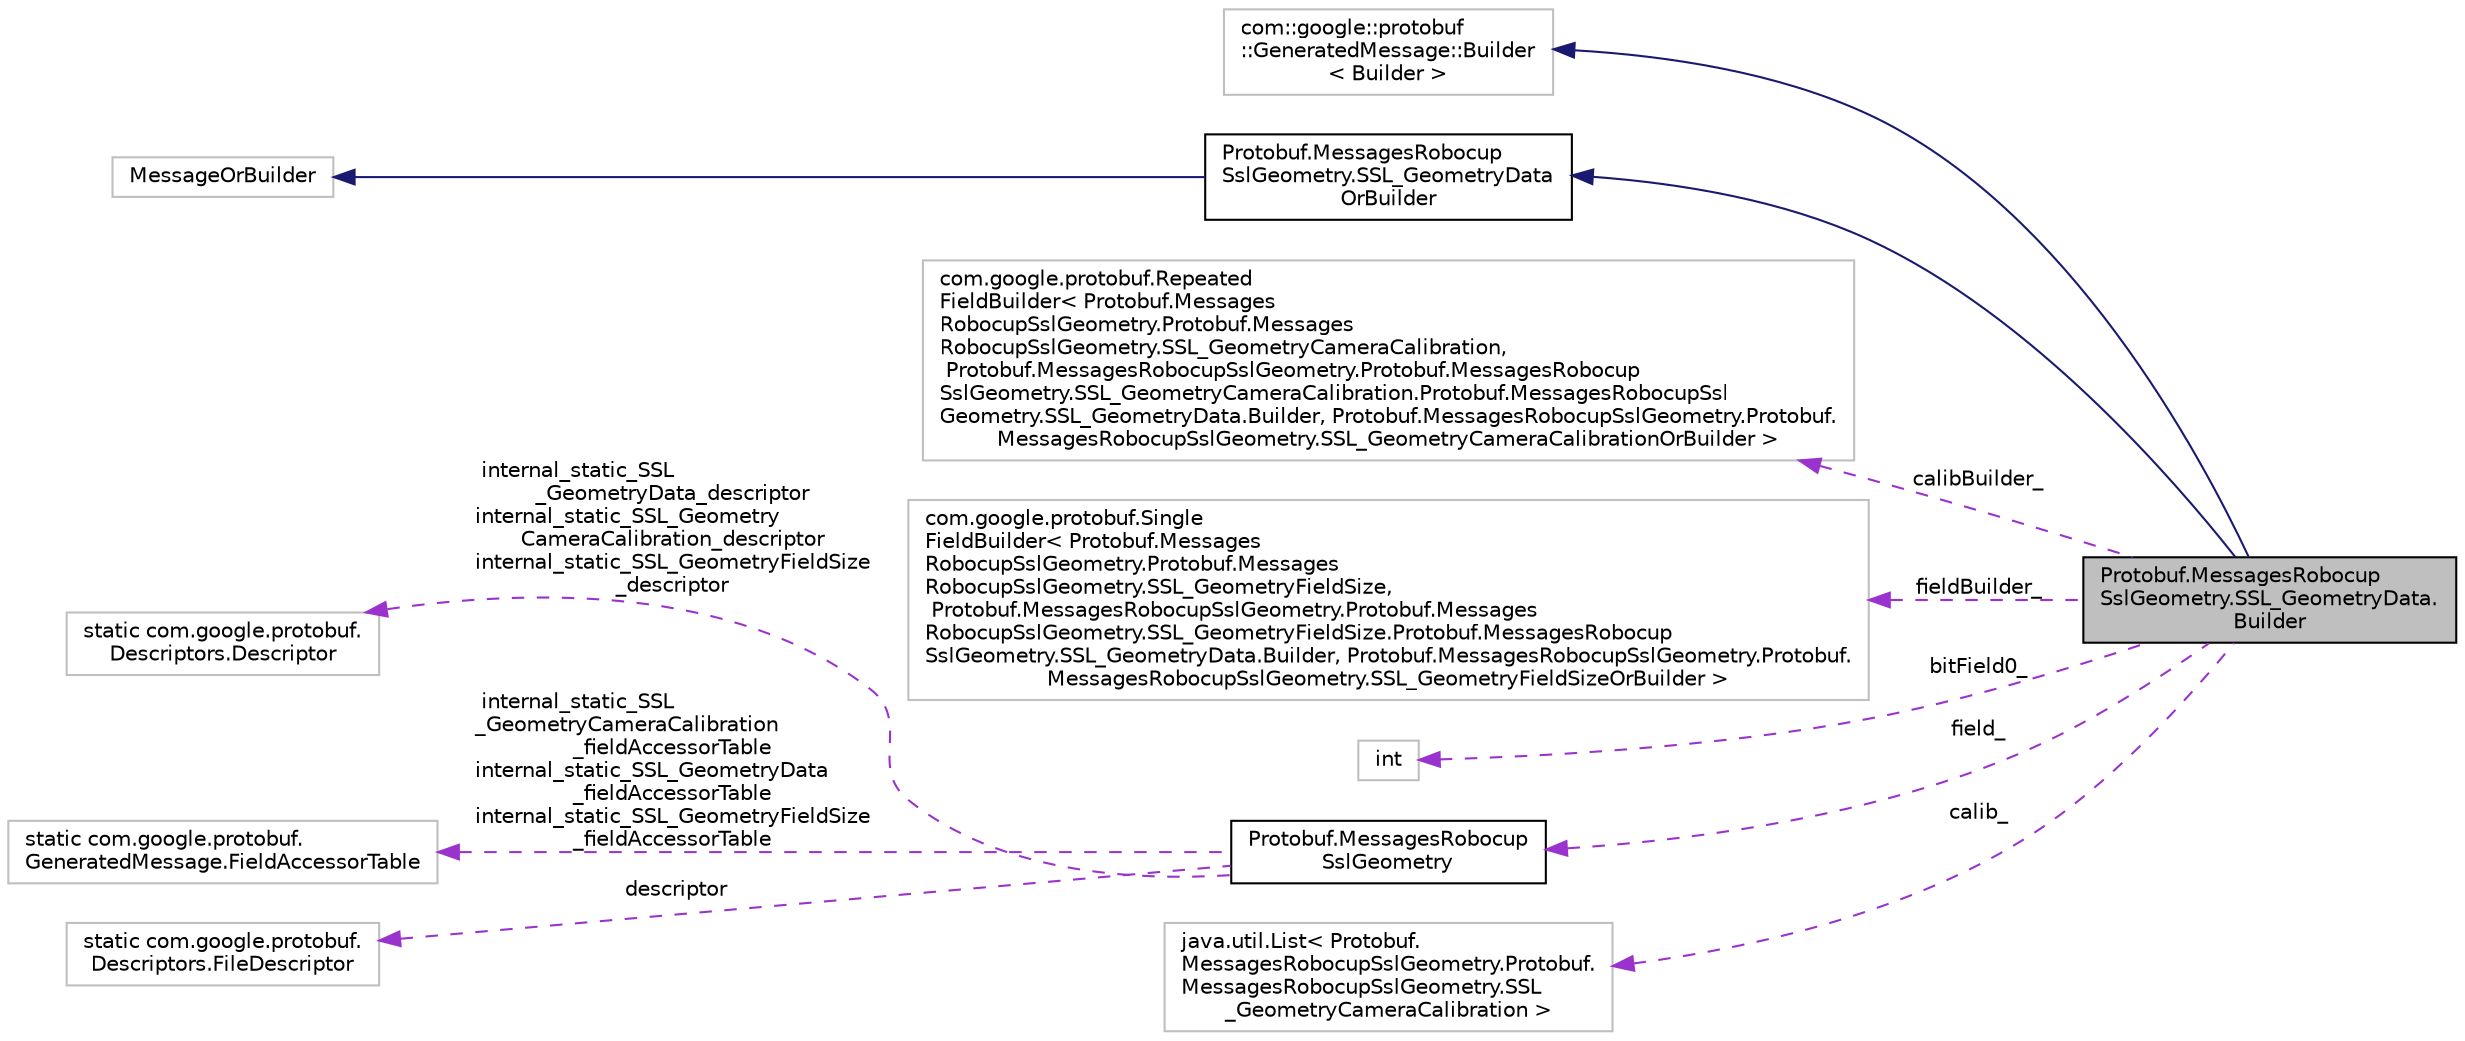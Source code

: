 digraph "Protobuf.MessagesRobocupSslGeometry.SSL_GeometryData.Builder"
{
 // INTERACTIVE_SVG=YES
  edge [fontname="Helvetica",fontsize="10",labelfontname="Helvetica",labelfontsize="10"];
  node [fontname="Helvetica",fontsize="10",shape=record];
  rankdir="LR";
  Node1 [label="Protobuf.MessagesRobocup\lSslGeometry.SSL_GeometryData.\lBuilder",height=0.2,width=0.4,color="black", fillcolor="grey75", style="filled", fontcolor="black"];
  Node2 -> Node1 [dir="back",color="midnightblue",fontsize="10",style="solid",fontname="Helvetica"];
  Node2 [label="com::google::protobuf\l::GeneratedMessage::Builder\l\< Builder \>",height=0.2,width=0.4,color="grey75", fillcolor="white", style="filled"];
  Node3 -> Node1 [dir="back",color="midnightblue",fontsize="10",style="solid",fontname="Helvetica"];
  Node3 [label="Protobuf.MessagesRobocup\lSslGeometry.SSL_GeometryData\lOrBuilder",height=0.2,width=0.4,color="black", fillcolor="white", style="filled",URL="$d2/d94/interface_protobuf_1_1_messages_robocup_ssl_geometry_1_1_s_s_l___geometry_data_or_builder.html"];
  Node4 -> Node3 [dir="back",color="midnightblue",fontsize="10",style="solid",fontname="Helvetica"];
  Node4 [label="MessageOrBuilder",height=0.2,width=0.4,color="grey75", fillcolor="white", style="filled"];
  Node5 -> Node1 [dir="back",color="darkorchid3",fontsize="10",style="dashed",label=" calibBuilder_" ,fontname="Helvetica"];
  Node5 [label="com.google.protobuf.Repeated\lFieldBuilder\< Protobuf.Messages\lRobocupSslGeometry.Protobuf.Messages\lRobocupSslGeometry.SSL_GeometryCameraCalibration,\l Protobuf.MessagesRobocupSslGeometry.Protobuf.MessagesRobocup\lSslGeometry.SSL_GeometryCameraCalibration.Protobuf.MessagesRobocupSsl\lGeometry.SSL_GeometryData.Builder, Protobuf.MessagesRobocupSslGeometry.Protobuf.\lMessagesRobocupSslGeometry.SSL_GeometryCameraCalibrationOrBuilder \>",height=0.2,width=0.4,color="grey75", fillcolor="white", style="filled"];
  Node6 -> Node1 [dir="back",color="darkorchid3",fontsize="10",style="dashed",label=" fieldBuilder_" ,fontname="Helvetica"];
  Node6 [label="com.google.protobuf.Single\lFieldBuilder\< Protobuf.Messages\lRobocupSslGeometry.Protobuf.Messages\lRobocupSslGeometry.SSL_GeometryFieldSize,\l Protobuf.MessagesRobocupSslGeometry.Protobuf.Messages\lRobocupSslGeometry.SSL_GeometryFieldSize.Protobuf.MessagesRobocup\lSslGeometry.SSL_GeometryData.Builder, Protobuf.MessagesRobocupSslGeometry.Protobuf.\lMessagesRobocupSslGeometry.SSL_GeometryFieldSizeOrBuilder \>",height=0.2,width=0.4,color="grey75", fillcolor="white", style="filled"];
  Node7 -> Node1 [dir="back",color="darkorchid3",fontsize="10",style="dashed",label=" bitField0_" ,fontname="Helvetica"];
  Node7 [label="int",height=0.2,width=0.4,color="grey75", fillcolor="white", style="filled"];
  Node8 -> Node1 [dir="back",color="darkorchid3",fontsize="10",style="dashed",label=" field_" ,fontname="Helvetica"];
  Node8 [label="Protobuf.MessagesRobocup\lSslGeometry",height=0.2,width=0.4,color="black", fillcolor="white", style="filled",URL="$d2/d1b/class_protobuf_1_1_messages_robocup_ssl_geometry.html"];
  Node9 -> Node8 [dir="back",color="darkorchid3",fontsize="10",style="dashed",label=" internal_static_SSL\l_GeometryData_descriptor\ninternal_static_SSL_Geometry\lCameraCalibration_descriptor\ninternal_static_SSL_GeometryFieldSize\l_descriptor" ,fontname="Helvetica"];
  Node9 [label="static com.google.protobuf.\lDescriptors.Descriptor",height=0.2,width=0.4,color="grey75", fillcolor="white", style="filled"];
  Node10 -> Node8 [dir="back",color="darkorchid3",fontsize="10",style="dashed",label=" internal_static_SSL\l_GeometryCameraCalibration\l_fieldAccessorTable\ninternal_static_SSL_GeometryData\l_fieldAccessorTable\ninternal_static_SSL_GeometryFieldSize\l_fieldAccessorTable" ,fontname="Helvetica"];
  Node10 [label="static com.google.protobuf.\lGeneratedMessage.FieldAccessorTable",height=0.2,width=0.4,color="grey75", fillcolor="white", style="filled"];
  Node11 -> Node8 [dir="back",color="darkorchid3",fontsize="10",style="dashed",label=" descriptor" ,fontname="Helvetica"];
  Node11 [label="static com.google.protobuf.\lDescriptors.FileDescriptor",height=0.2,width=0.4,color="grey75", fillcolor="white", style="filled"];
  Node12 -> Node1 [dir="back",color="darkorchid3",fontsize="10",style="dashed",label=" calib_" ,fontname="Helvetica"];
  Node12 [label="java.util.List\< Protobuf.\lMessagesRobocupSslGeometry.Protobuf.\lMessagesRobocupSslGeometry.SSL\l_GeometryCameraCalibration \>",height=0.2,width=0.4,color="grey75", fillcolor="white", style="filled"];
}
